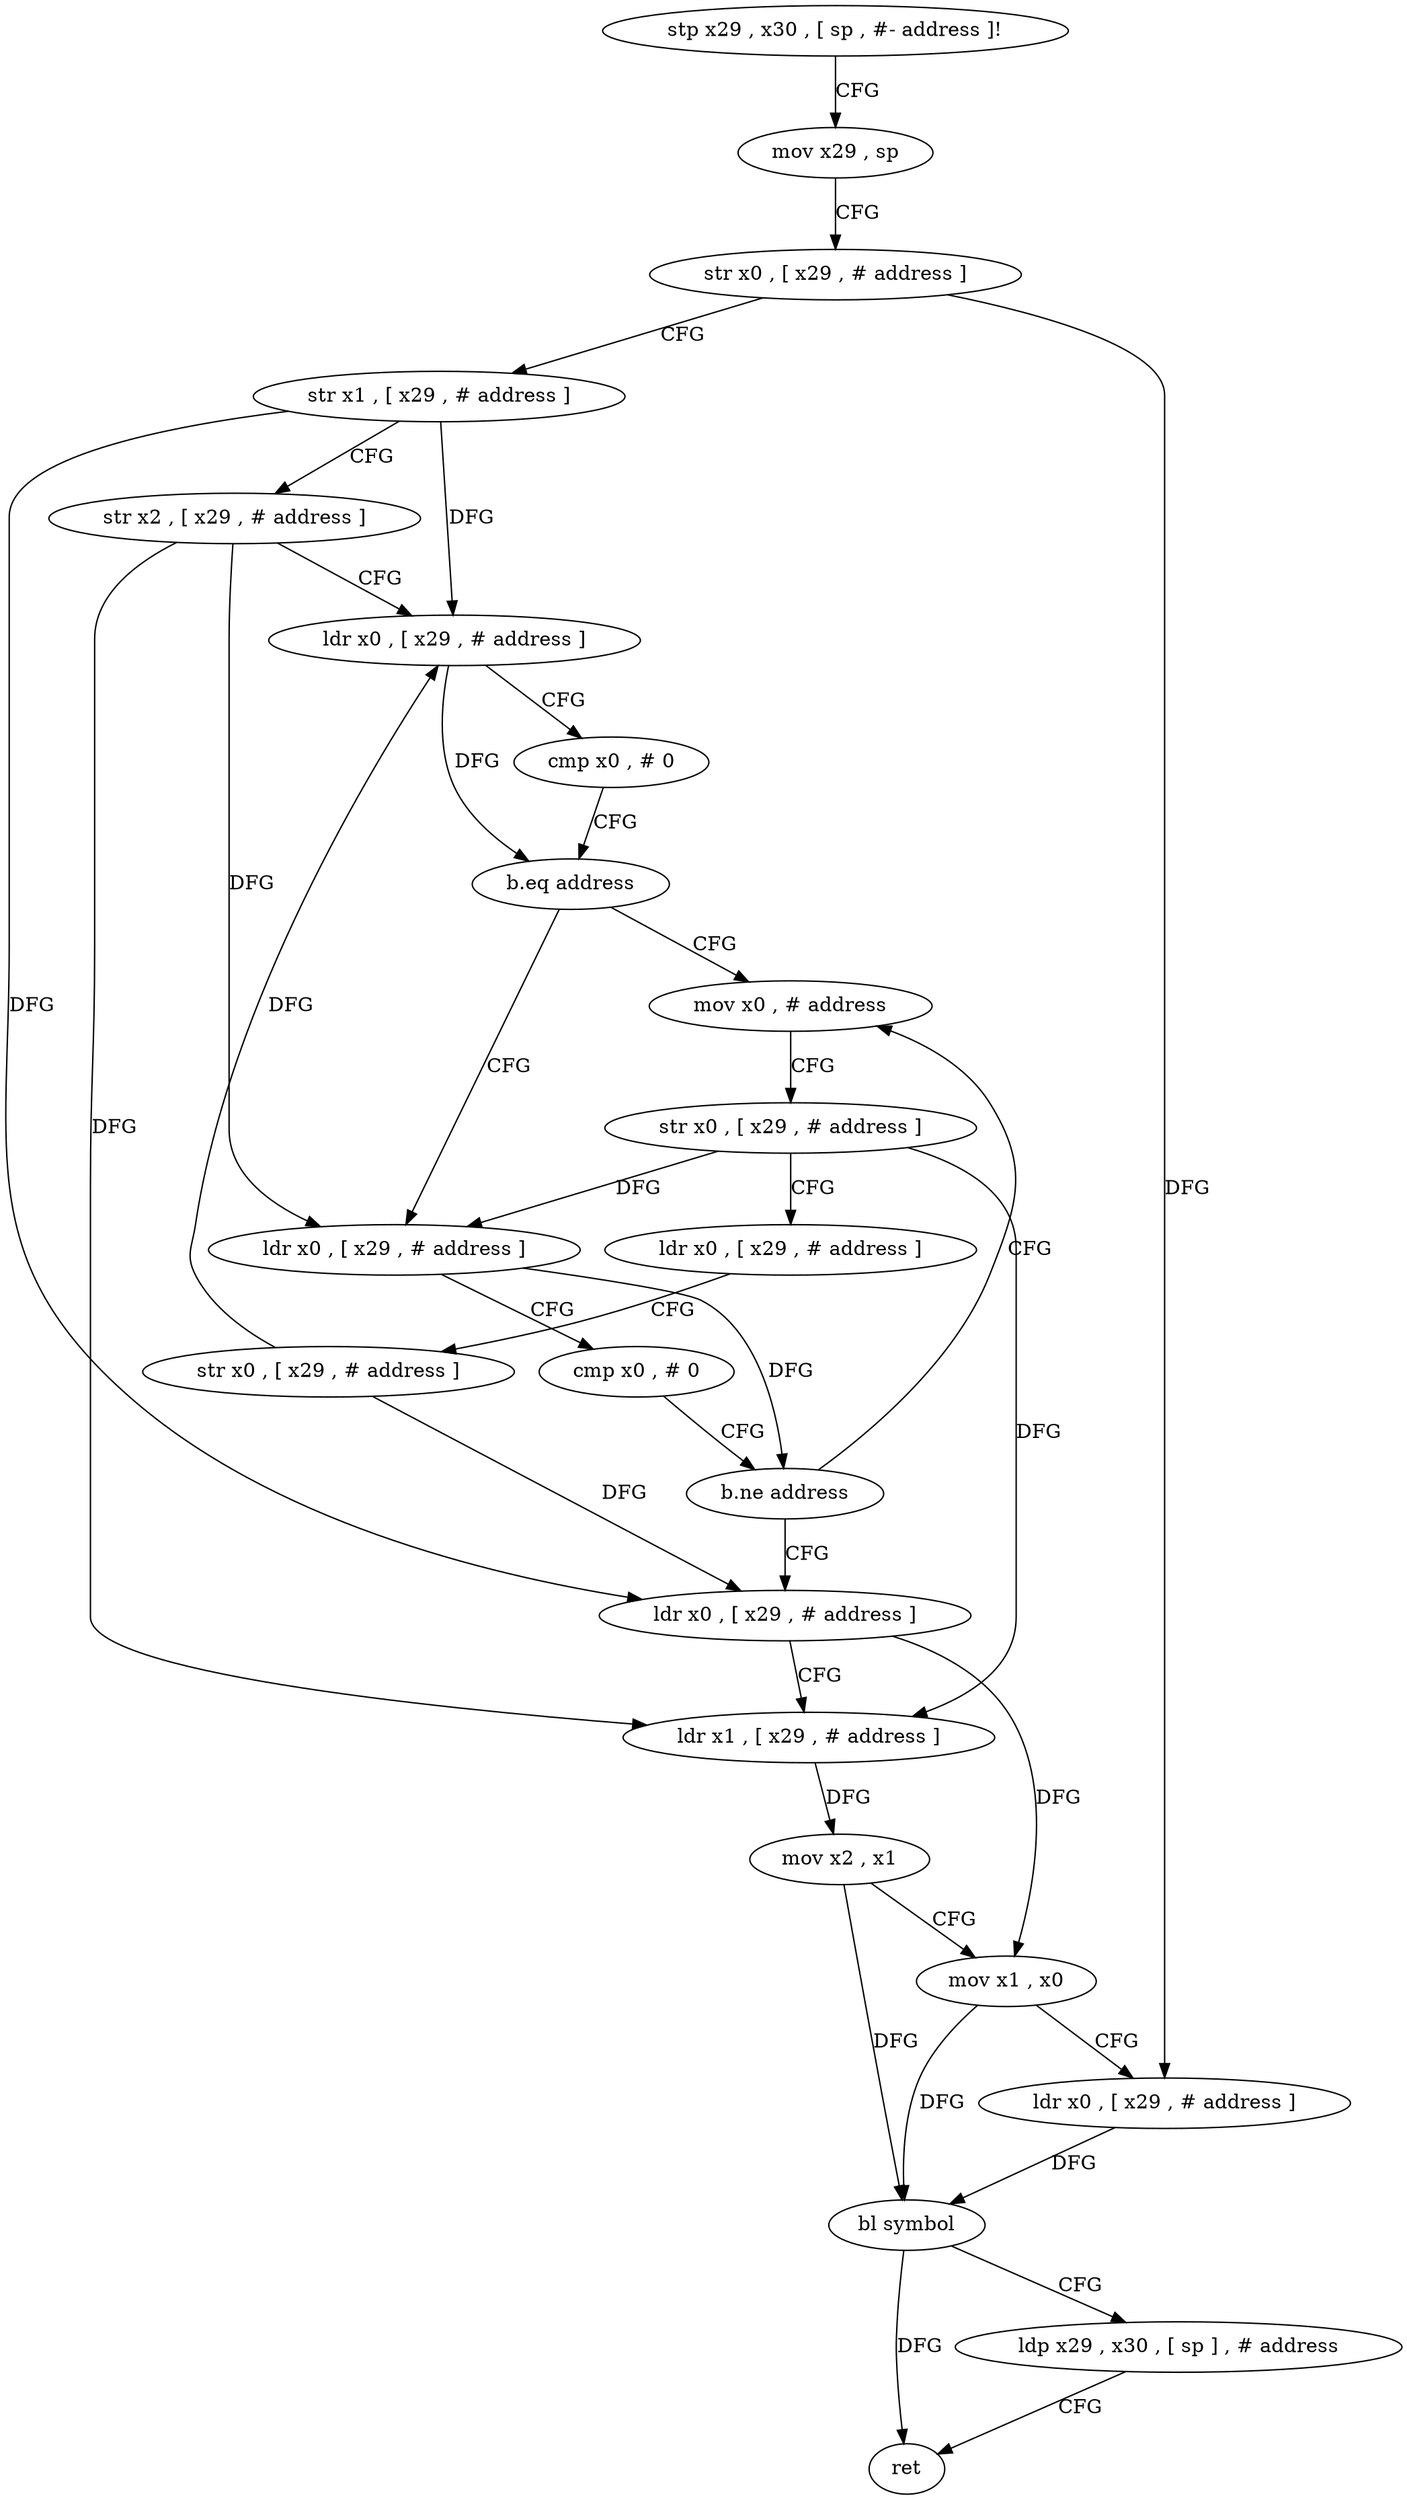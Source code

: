 digraph "func" {
"4526584" [label = "stp x29 , x30 , [ sp , #- address ]!" ]
"4526588" [label = "mov x29 , sp" ]
"4526592" [label = "str x0 , [ x29 , # address ]" ]
"4526596" [label = "str x1 , [ x29 , # address ]" ]
"4526600" [label = "str x2 , [ x29 , # address ]" ]
"4526604" [label = "ldr x0 , [ x29 , # address ]" ]
"4526608" [label = "cmp x0 , # 0" ]
"4526612" [label = "b.eq address" ]
"4526628" [label = "mov x0 , # address" ]
"4526616" [label = "ldr x0 , [ x29 , # address ]" ]
"4526632" [label = "str x0 , [ x29 , # address ]" ]
"4526636" [label = "ldr x0 , [ x29 , # address ]" ]
"4526640" [label = "str x0 , [ x29 , # address ]" ]
"4526644" [label = "ldr x0 , [ x29 , # address ]" ]
"4526620" [label = "cmp x0 , # 0" ]
"4526624" [label = "b.ne address" ]
"4526648" [label = "ldr x1 , [ x29 , # address ]" ]
"4526652" [label = "mov x2 , x1" ]
"4526656" [label = "mov x1 , x0" ]
"4526660" [label = "ldr x0 , [ x29 , # address ]" ]
"4526664" [label = "bl symbol" ]
"4526668" [label = "ldp x29 , x30 , [ sp ] , # address" ]
"4526672" [label = "ret" ]
"4526584" -> "4526588" [ label = "CFG" ]
"4526588" -> "4526592" [ label = "CFG" ]
"4526592" -> "4526596" [ label = "CFG" ]
"4526592" -> "4526660" [ label = "DFG" ]
"4526596" -> "4526600" [ label = "CFG" ]
"4526596" -> "4526604" [ label = "DFG" ]
"4526596" -> "4526644" [ label = "DFG" ]
"4526600" -> "4526604" [ label = "CFG" ]
"4526600" -> "4526616" [ label = "DFG" ]
"4526600" -> "4526648" [ label = "DFG" ]
"4526604" -> "4526608" [ label = "CFG" ]
"4526604" -> "4526612" [ label = "DFG" ]
"4526608" -> "4526612" [ label = "CFG" ]
"4526612" -> "4526628" [ label = "CFG" ]
"4526612" -> "4526616" [ label = "CFG" ]
"4526628" -> "4526632" [ label = "CFG" ]
"4526616" -> "4526620" [ label = "CFG" ]
"4526616" -> "4526624" [ label = "DFG" ]
"4526632" -> "4526636" [ label = "CFG" ]
"4526632" -> "4526616" [ label = "DFG" ]
"4526632" -> "4526648" [ label = "DFG" ]
"4526636" -> "4526640" [ label = "CFG" ]
"4526640" -> "4526644" [ label = "DFG" ]
"4526640" -> "4526604" [ label = "DFG" ]
"4526644" -> "4526648" [ label = "CFG" ]
"4526644" -> "4526656" [ label = "DFG" ]
"4526620" -> "4526624" [ label = "CFG" ]
"4526624" -> "4526644" [ label = "CFG" ]
"4526624" -> "4526628" [ label = "CFG" ]
"4526648" -> "4526652" [ label = "DFG" ]
"4526652" -> "4526656" [ label = "CFG" ]
"4526652" -> "4526664" [ label = "DFG" ]
"4526656" -> "4526660" [ label = "CFG" ]
"4526656" -> "4526664" [ label = "DFG" ]
"4526660" -> "4526664" [ label = "DFG" ]
"4526664" -> "4526668" [ label = "CFG" ]
"4526664" -> "4526672" [ label = "DFG" ]
"4526668" -> "4526672" [ label = "CFG" ]
}
